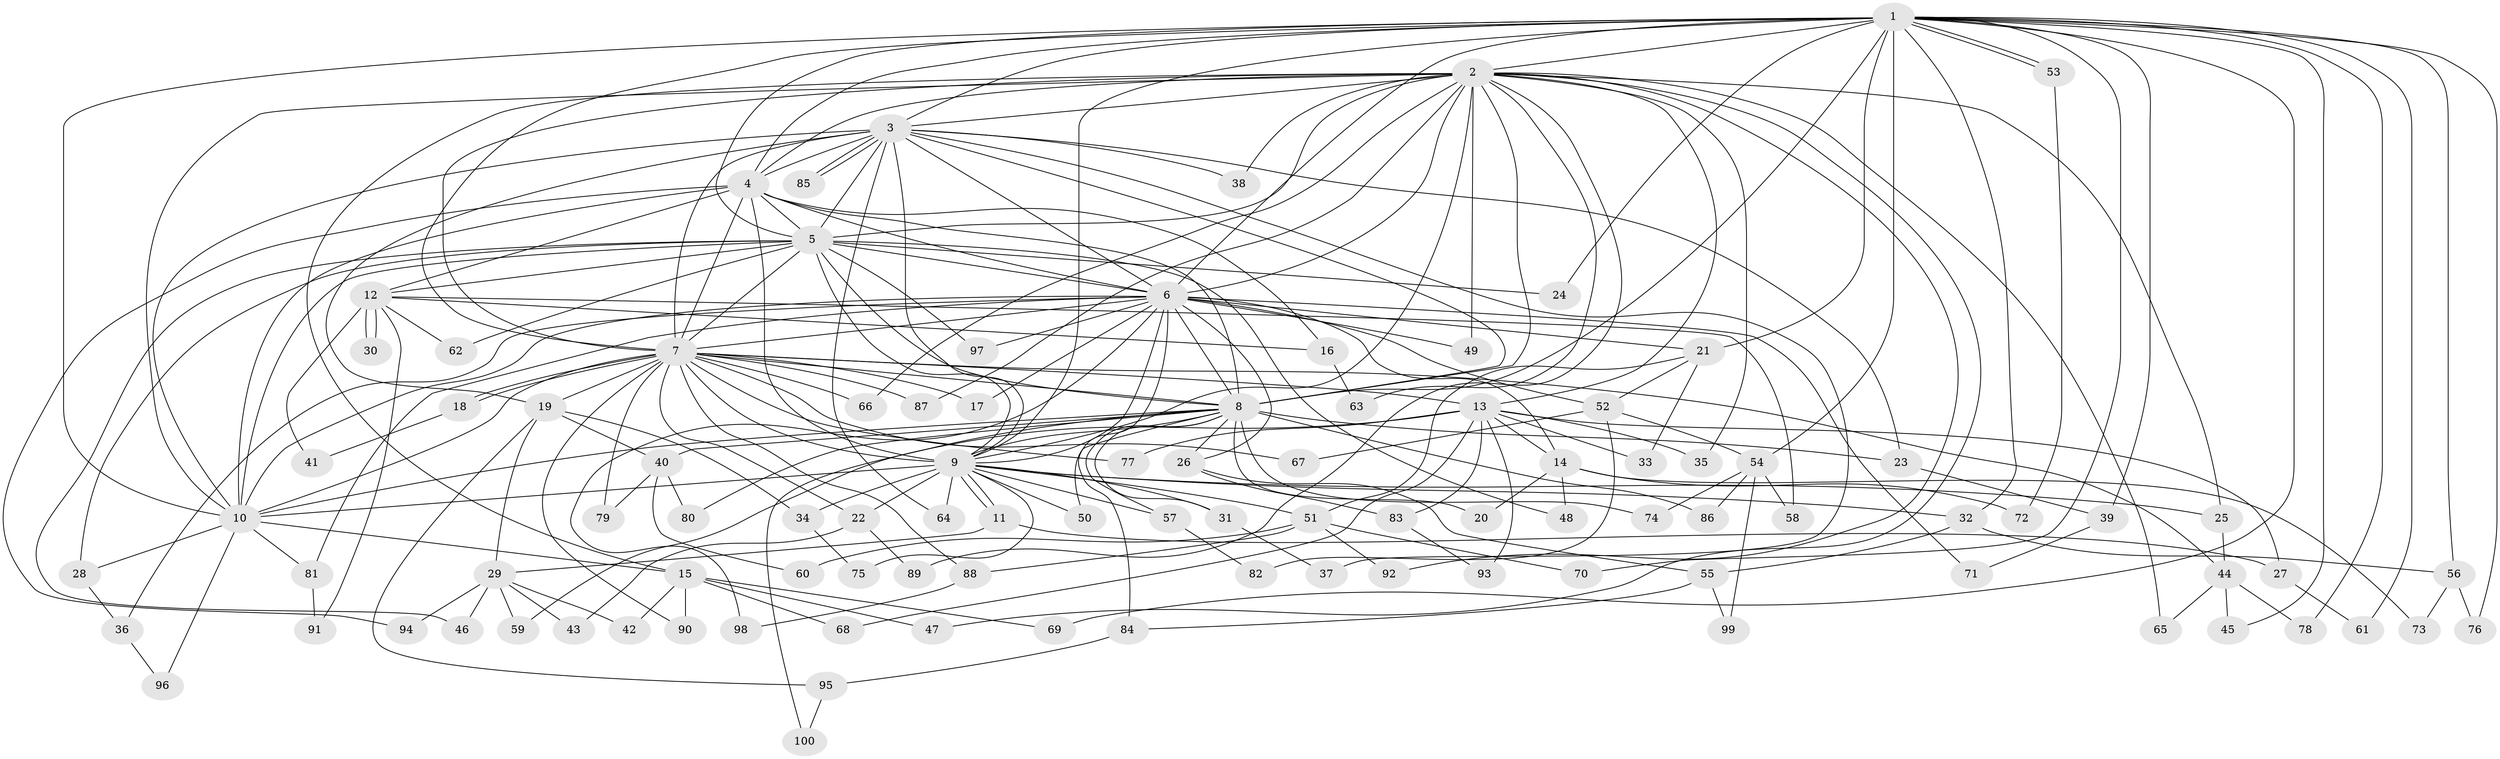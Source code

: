 // Generated by graph-tools (version 1.1) at 2025/38/02/21/25 10:38:53]
// undirected, 100 vertices, 225 edges
graph export_dot {
graph [start="1"]
  node [color=gray90,style=filled];
  1;
  2;
  3;
  4;
  5;
  6;
  7;
  8;
  9;
  10;
  11;
  12;
  13;
  14;
  15;
  16;
  17;
  18;
  19;
  20;
  21;
  22;
  23;
  24;
  25;
  26;
  27;
  28;
  29;
  30;
  31;
  32;
  33;
  34;
  35;
  36;
  37;
  38;
  39;
  40;
  41;
  42;
  43;
  44;
  45;
  46;
  47;
  48;
  49;
  50;
  51;
  52;
  53;
  54;
  55;
  56;
  57;
  58;
  59;
  60;
  61;
  62;
  63;
  64;
  65;
  66;
  67;
  68;
  69;
  70;
  71;
  72;
  73;
  74;
  75;
  76;
  77;
  78;
  79;
  80;
  81;
  82;
  83;
  84;
  85;
  86;
  87;
  88;
  89;
  90;
  91;
  92;
  93;
  94;
  95;
  96;
  97;
  98;
  99;
  100;
  1 -- 2;
  1 -- 3;
  1 -- 4;
  1 -- 5;
  1 -- 6;
  1 -- 7;
  1 -- 8;
  1 -- 9;
  1 -- 10;
  1 -- 21;
  1 -- 24;
  1 -- 32;
  1 -- 39;
  1 -- 45;
  1 -- 53;
  1 -- 53;
  1 -- 54;
  1 -- 56;
  1 -- 61;
  1 -- 69;
  1 -- 70;
  1 -- 76;
  1 -- 78;
  2 -- 3;
  2 -- 4;
  2 -- 5;
  2 -- 6;
  2 -- 7;
  2 -- 8;
  2 -- 9;
  2 -- 10;
  2 -- 13;
  2 -- 15;
  2 -- 25;
  2 -- 35;
  2 -- 38;
  2 -- 47;
  2 -- 49;
  2 -- 63;
  2 -- 65;
  2 -- 66;
  2 -- 87;
  2 -- 89;
  2 -- 92;
  3 -- 4;
  3 -- 5;
  3 -- 6;
  3 -- 7;
  3 -- 8;
  3 -- 9;
  3 -- 10;
  3 -- 19;
  3 -- 23;
  3 -- 37;
  3 -- 38;
  3 -- 64;
  3 -- 85;
  3 -- 85;
  4 -- 5;
  4 -- 6;
  4 -- 7;
  4 -- 8;
  4 -- 9;
  4 -- 10;
  4 -- 12;
  4 -- 16;
  4 -- 94;
  5 -- 6;
  5 -- 7;
  5 -- 8;
  5 -- 9;
  5 -- 10;
  5 -- 12;
  5 -- 24;
  5 -- 28;
  5 -- 46;
  5 -- 48;
  5 -- 62;
  5 -- 97;
  6 -- 7;
  6 -- 8;
  6 -- 9;
  6 -- 10;
  6 -- 14;
  6 -- 17;
  6 -- 21;
  6 -- 26;
  6 -- 36;
  6 -- 49;
  6 -- 52;
  6 -- 71;
  6 -- 81;
  6 -- 84;
  6 -- 97;
  6 -- 98;
  7 -- 8;
  7 -- 9;
  7 -- 10;
  7 -- 13;
  7 -- 17;
  7 -- 18;
  7 -- 18;
  7 -- 19;
  7 -- 22;
  7 -- 44;
  7 -- 66;
  7 -- 67;
  7 -- 77;
  7 -- 79;
  7 -- 87;
  7 -- 88;
  7 -- 90;
  8 -- 9;
  8 -- 10;
  8 -- 20;
  8 -- 23;
  8 -- 26;
  8 -- 31;
  8 -- 40;
  8 -- 50;
  8 -- 57;
  8 -- 74;
  8 -- 80;
  8 -- 86;
  8 -- 100;
  9 -- 10;
  9 -- 11;
  9 -- 11;
  9 -- 22;
  9 -- 25;
  9 -- 31;
  9 -- 32;
  9 -- 34;
  9 -- 50;
  9 -- 51;
  9 -- 57;
  9 -- 64;
  9 -- 75;
  10 -- 15;
  10 -- 28;
  10 -- 81;
  10 -- 96;
  11 -- 27;
  11 -- 29;
  12 -- 16;
  12 -- 30;
  12 -- 30;
  12 -- 41;
  12 -- 58;
  12 -- 62;
  12 -- 91;
  13 -- 14;
  13 -- 27;
  13 -- 33;
  13 -- 35;
  13 -- 59;
  13 -- 68;
  13 -- 77;
  13 -- 83;
  13 -- 93;
  14 -- 20;
  14 -- 48;
  14 -- 72;
  14 -- 73;
  15 -- 42;
  15 -- 47;
  15 -- 68;
  15 -- 69;
  15 -- 90;
  16 -- 63;
  18 -- 41;
  19 -- 29;
  19 -- 34;
  19 -- 40;
  19 -- 95;
  21 -- 33;
  21 -- 51;
  21 -- 52;
  22 -- 43;
  22 -- 89;
  23 -- 39;
  25 -- 44;
  26 -- 55;
  26 -- 83;
  27 -- 61;
  28 -- 36;
  29 -- 42;
  29 -- 43;
  29 -- 46;
  29 -- 59;
  29 -- 94;
  31 -- 37;
  32 -- 55;
  32 -- 56;
  34 -- 75;
  36 -- 96;
  39 -- 71;
  40 -- 60;
  40 -- 79;
  40 -- 80;
  44 -- 45;
  44 -- 65;
  44 -- 78;
  51 -- 60;
  51 -- 70;
  51 -- 88;
  51 -- 92;
  52 -- 54;
  52 -- 67;
  52 -- 82;
  53 -- 72;
  54 -- 58;
  54 -- 74;
  54 -- 86;
  54 -- 99;
  55 -- 84;
  55 -- 99;
  56 -- 73;
  56 -- 76;
  57 -- 82;
  81 -- 91;
  83 -- 93;
  84 -- 95;
  88 -- 98;
  95 -- 100;
}
